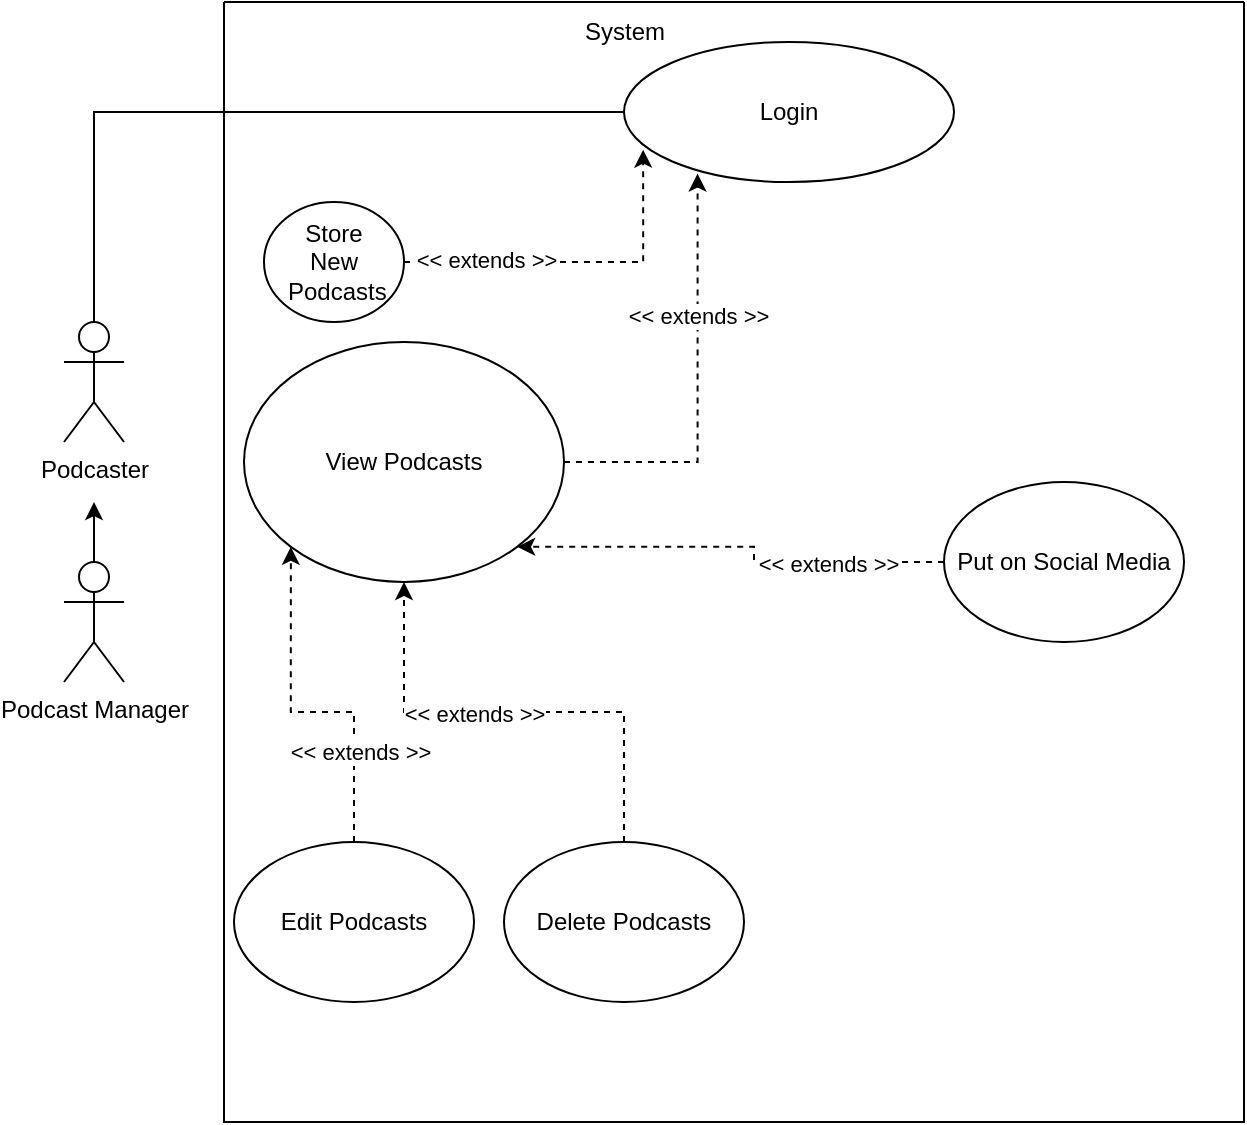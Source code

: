 <mxfile version="21.6.8" type="device">
  <diagram id="R2lEEEUBdFMjLlhIrx00" name="Page-1">
    <mxGraphModel dx="1036" dy="606" grid="1" gridSize="10" guides="1" tooltips="1" connect="1" arrows="1" fold="1" page="1" pageScale="1" pageWidth="850" pageHeight="1100" math="0" shadow="0" extFonts="Permanent Marker^https://fonts.googleapis.com/css?family=Permanent+Marker">
      <root>
        <mxCell id="0" />
        <mxCell id="1" parent="0" />
        <mxCell id="Ztl2JxR4utSnuoe1GZWt-1" value="" style="swimlane;startSize=0;" parent="1" vertex="1">
          <mxGeometry x="120" y="90" width="510" height="560" as="geometry" />
        </mxCell>
        <mxCell id="Ztl2JxR4utSnuoe1GZWt-2" value="System" style="text;html=1;align=center;verticalAlign=middle;resizable=0;points=[];autosize=1;strokeColor=none;fillColor=none;" parent="Ztl2JxR4utSnuoe1GZWt-1" vertex="1">
          <mxGeometry x="170" width="60" height="30" as="geometry" />
        </mxCell>
        <mxCell id="Ztl2JxR4utSnuoe1GZWt-13" value="Login" style="ellipse;whiteSpace=wrap;html=1;" parent="Ztl2JxR4utSnuoe1GZWt-1" vertex="1">
          <mxGeometry x="200" y="20" width="165" height="70" as="geometry" />
        </mxCell>
        <mxCell id="Sy0lSBUSxKibYKUIRIQN-21" style="edgeStyle=orthogonalEdgeStyle;rounded=0;orthogonalLoop=1;jettySize=auto;html=1;entryX=0.058;entryY=0.769;entryDx=0;entryDy=0;entryPerimeter=0;dashed=1;" edge="1" parent="Ztl2JxR4utSnuoe1GZWt-1" source="Ztl2JxR4utSnuoe1GZWt-16" target="Ztl2JxR4utSnuoe1GZWt-13">
          <mxGeometry relative="1" as="geometry" />
        </mxCell>
        <mxCell id="Sy0lSBUSxKibYKUIRIQN-22" value="&amp;lt;&amp;lt; extends &amp;gt;&amp;gt;" style="edgeLabel;html=1;align=center;verticalAlign=middle;resizable=0;points=[];" vertex="1" connectable="0" parent="Sy0lSBUSxKibYKUIRIQN-21">
          <mxGeometry x="-0.54" y="1" relative="1" as="geometry">
            <mxPoint as="offset" />
          </mxGeometry>
        </mxCell>
        <mxCell id="Ztl2JxR4utSnuoe1GZWt-16" value="Store&lt;br&gt;New&lt;br&gt;&amp;nbsp;Podcasts" style="ellipse;whiteSpace=wrap;html=1;" parent="Ztl2JxR4utSnuoe1GZWt-1" vertex="1">
          <mxGeometry x="20" y="100" width="70" height="60" as="geometry" />
        </mxCell>
        <mxCell id="Sy0lSBUSxKibYKUIRIQN-27" style="edgeStyle=orthogonalEdgeStyle;rounded=0;orthogonalLoop=1;jettySize=auto;html=1;entryX=0.223;entryY=0.94;entryDx=0;entryDy=0;entryPerimeter=0;dashed=1;" edge="1" parent="Ztl2JxR4utSnuoe1GZWt-1" source="Ztl2JxR4utSnuoe1GZWt-19" target="Ztl2JxR4utSnuoe1GZWt-13">
          <mxGeometry relative="1" as="geometry" />
        </mxCell>
        <mxCell id="Sy0lSBUSxKibYKUIRIQN-29" value="&amp;lt;&amp;lt; extends &amp;gt;&amp;gt;" style="edgeLabel;html=1;align=center;verticalAlign=middle;resizable=0;points=[];" vertex="1" connectable="0" parent="Sy0lSBUSxKibYKUIRIQN-27">
          <mxGeometry x="0.329" relative="1" as="geometry">
            <mxPoint as="offset" />
          </mxGeometry>
        </mxCell>
        <mxCell id="Ztl2JxR4utSnuoe1GZWt-19" value="View Podcasts" style="ellipse;whiteSpace=wrap;html=1;" parent="Ztl2JxR4utSnuoe1GZWt-1" vertex="1">
          <mxGeometry x="10" y="170" width="160" height="120" as="geometry" />
        </mxCell>
        <mxCell id="Sy0lSBUSxKibYKUIRIQN-23" style="edgeStyle=orthogonalEdgeStyle;rounded=0;orthogonalLoop=1;jettySize=auto;html=1;entryX=0;entryY=1;entryDx=0;entryDy=0;dashed=1;" edge="1" parent="Ztl2JxR4utSnuoe1GZWt-1" source="Ztl2JxR4utSnuoe1GZWt-22" target="Ztl2JxR4utSnuoe1GZWt-19">
          <mxGeometry relative="1" as="geometry" />
        </mxCell>
        <mxCell id="Sy0lSBUSxKibYKUIRIQN-24" value="&amp;lt;&amp;lt; extends &amp;gt;&amp;gt;" style="edgeLabel;html=1;align=center;verticalAlign=middle;resizable=0;points=[];" vertex="1" connectable="0" parent="Sy0lSBUSxKibYKUIRIQN-23">
          <mxGeometry x="-0.493" y="-3" relative="1" as="geometry">
            <mxPoint as="offset" />
          </mxGeometry>
        </mxCell>
        <mxCell id="Ztl2JxR4utSnuoe1GZWt-22" value="Edit Podcasts" style="ellipse;whiteSpace=wrap;html=1;" parent="Ztl2JxR4utSnuoe1GZWt-1" vertex="1">
          <mxGeometry x="5" y="420" width="120" height="80" as="geometry" />
        </mxCell>
        <mxCell id="Sy0lSBUSxKibYKUIRIQN-25" style="edgeStyle=orthogonalEdgeStyle;rounded=0;orthogonalLoop=1;jettySize=auto;html=1;dashed=1;" edge="1" parent="Ztl2JxR4utSnuoe1GZWt-1" source="Ztl2JxR4utSnuoe1GZWt-25" target="Ztl2JxR4utSnuoe1GZWt-19">
          <mxGeometry relative="1" as="geometry" />
        </mxCell>
        <mxCell id="Sy0lSBUSxKibYKUIRIQN-26" value="&amp;lt;&amp;lt; extends &amp;gt;&amp;gt;" style="edgeLabel;html=1;align=center;verticalAlign=middle;resizable=0;points=[];" vertex="1" connectable="0" parent="Sy0lSBUSxKibYKUIRIQN-25">
          <mxGeometry x="0.172" y="1" relative="1" as="geometry">
            <mxPoint as="offset" />
          </mxGeometry>
        </mxCell>
        <mxCell id="Ztl2JxR4utSnuoe1GZWt-25" value="Delete Podcasts" style="ellipse;whiteSpace=wrap;html=1;" parent="Ztl2JxR4utSnuoe1GZWt-1" vertex="1">
          <mxGeometry x="140" y="420" width="120" height="80" as="geometry" />
        </mxCell>
        <mxCell id="Sy0lSBUSxKibYKUIRIQN-31" style="edgeStyle=orthogonalEdgeStyle;rounded=0;orthogonalLoop=1;jettySize=auto;html=1;entryX=1;entryY=1;entryDx=0;entryDy=0;dashed=1;" edge="1" parent="Ztl2JxR4utSnuoe1GZWt-1" source="Sy0lSBUSxKibYKUIRIQN-2" target="Ztl2JxR4utSnuoe1GZWt-19">
          <mxGeometry relative="1" as="geometry" />
        </mxCell>
        <mxCell id="Sy0lSBUSxKibYKUIRIQN-33" value="&amp;lt;&amp;lt; extends &amp;gt;&amp;gt;" style="edgeLabel;html=1;align=center;verticalAlign=middle;resizable=0;points=[];" vertex="1" connectable="0" parent="Sy0lSBUSxKibYKUIRIQN-31">
          <mxGeometry x="-0.47" y="1" relative="1" as="geometry">
            <mxPoint as="offset" />
          </mxGeometry>
        </mxCell>
        <mxCell id="Sy0lSBUSxKibYKUIRIQN-2" value="Put on Social Media" style="ellipse;whiteSpace=wrap;html=1;" vertex="1" parent="Ztl2JxR4utSnuoe1GZWt-1">
          <mxGeometry x="360" y="240" width="120" height="80" as="geometry" />
        </mxCell>
        <mxCell id="Ztl2JxR4utSnuoe1GZWt-15" style="edgeStyle=orthogonalEdgeStyle;rounded=0;orthogonalLoop=1;jettySize=auto;html=1;entryX=0;entryY=0.5;entryDx=0;entryDy=0;endArrow=none;endFill=0;" parent="Ztl2JxR4utSnuoe1GZWt-1" source="Ztl2JxR4utSnuoe1GZWt-3" target="Ztl2JxR4utSnuoe1GZWt-13" edge="1">
          <mxGeometry relative="1" as="geometry">
            <Array as="points">
              <mxPoint x="-65" y="55" />
            </Array>
          </mxGeometry>
        </mxCell>
        <mxCell id="Ztl2JxR4utSnuoe1GZWt-3" value="Podcaster" style="shape=umlActor;verticalLabelPosition=bottom;verticalAlign=top;html=1;outlineConnect=0;" parent="1" vertex="1">
          <mxGeometry x="40" y="250" width="30" height="60" as="geometry" />
        </mxCell>
        <mxCell id="Sy0lSBUSxKibYKUIRIQN-8" style="edgeStyle=orthogonalEdgeStyle;rounded=0;orthogonalLoop=1;jettySize=auto;html=1;" edge="1" parent="1" source="Ztl2JxR4utSnuoe1GZWt-4">
          <mxGeometry relative="1" as="geometry">
            <mxPoint x="55" y="340" as="targetPoint" />
          </mxGeometry>
        </mxCell>
        <mxCell id="Ztl2JxR4utSnuoe1GZWt-4" value="Podcast Manager" style="shape=umlActor;verticalLabelPosition=bottom;verticalAlign=top;html=1;outlineConnect=0;" parent="1" vertex="1">
          <mxGeometry x="40" y="370" width="30" height="60" as="geometry" />
        </mxCell>
      </root>
    </mxGraphModel>
  </diagram>
</mxfile>
